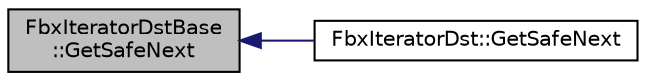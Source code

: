 digraph "FbxIteratorDstBase::GetSafeNext"
{
  edge [fontname="Helvetica",fontsize="10",labelfontname="Helvetica",labelfontsize="10"];
  node [fontname="Helvetica",fontsize="10",shape=record];
  rankdir="LR";
  Node23 [label="FbxIteratorDstBase\l::GetSafeNext",height=0.2,width=0.4,color="black", fillcolor="grey75", style="filled", fontcolor="black"];
  Node23 -> Node24 [dir="back",color="midnightblue",fontsize="10",style="solid",fontname="Helvetica"];
  Node24 [label="FbxIteratorDst::GetSafeNext",height=0.2,width=0.4,color="black", fillcolor="white", style="filled",URL="$class_fbx_iterator_dst.html#a0db8152df8a6c4be6b35e66b6d666b24"];
}
